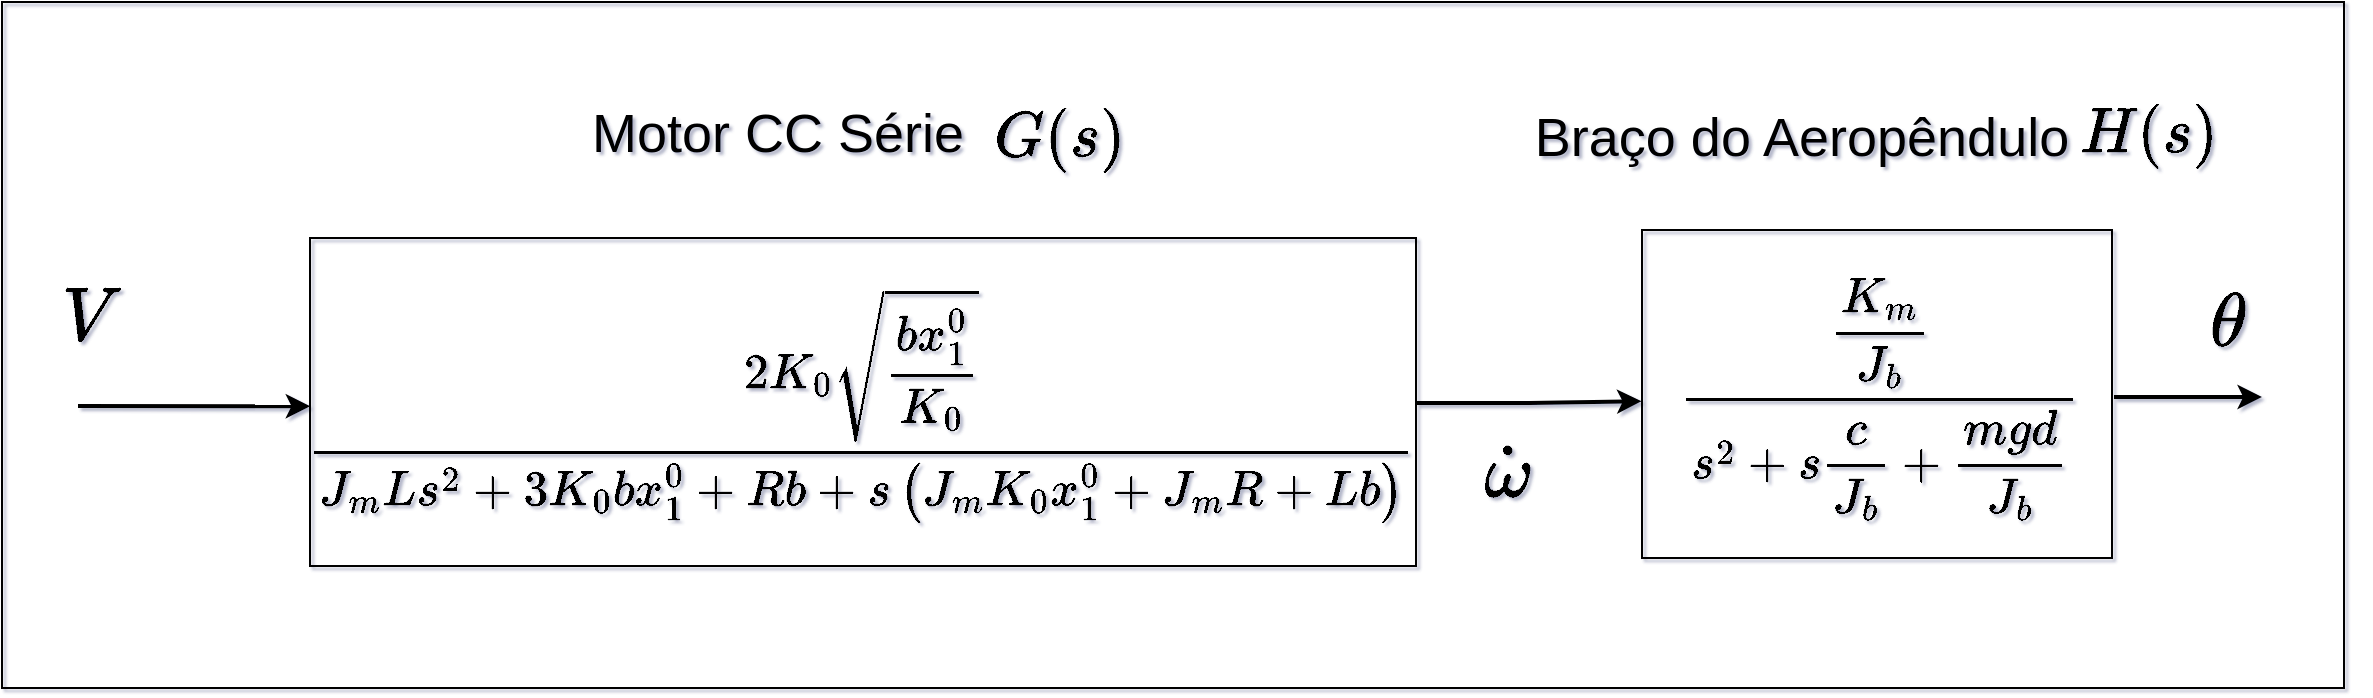 <mxfile version="21.6.5" type="device">
  <diagram id="BB-P8LQBv9p690ByxCHv" name="Página-1">
    <mxGraphModel dx="1760" dy="1098" grid="1" gridSize="1" guides="0" tooltips="1" connect="1" arrows="1" fold="1" page="1" pageScale="1" pageWidth="1400" pageHeight="850" background="none" math="1" shadow="1">
      <root>
        <mxCell id="0" />
        <mxCell id="1" parent="0" />
        <mxCell id="0LmL37Ir94_41o80-0yw-11" value="\(V\)" style="text;html=1;align=center;verticalAlign=middle;resizable=0;points=[];autosize=1;strokeColor=none;fillColor=none;fontSize=32;shadow=0;" parent="1" vertex="1">
          <mxGeometry x="94" y="387" width="79" height="51" as="geometry" />
        </mxCell>
        <mxCell id="0LmL37Ir94_41o80-0yw-32" value="\(\theta\)" style="text;html=1;align=center;verticalAlign=middle;resizable=0;points=[];autosize=1;strokeColor=none;fillColor=none;fontSize=32;shadow=0;" parent="1" vertex="1">
          <mxGeometry x="1133" y="390" width="138" height="51" as="geometry" />
        </mxCell>
        <mxCell id="A-deuu8fjJRP9eRivGjl-18" value="" style="verticalLabelPosition=bottom;verticalAlign=top;html=1;shape=mxgraph.basic.rect;fillColor2=none;strokeWidth=1;size=20;indent=5;fillColor=none;gradientColor=#BFBFBF;gradientDirection=east;" parent="1" vertex="1">
          <mxGeometry x="244" y="373" width="553" height="164" as="geometry" />
        </mxCell>
        <mxCell id="A-deuu8fjJRP9eRivGjl-20" value="Motor CC Série" style="text;html=1;strokeColor=none;fillColor=none;align=center;verticalAlign=middle;whiteSpace=wrap;rounded=0;fontSize=27;" parent="1" vertex="1">
          <mxGeometry x="314" y="300" width="328" height="42" as="geometry" />
        </mxCell>
        <mxCell id="A-deuu8fjJRP9eRivGjl-32" style="edgeStyle=orthogonalEdgeStyle;rounded=0;orthogonalLoop=1;jettySize=auto;html=1;entryX=-0.001;entryY=0.522;entryDx=0;entryDy=0;entryPerimeter=0;strokeWidth=2;" parent="1" source="A-deuu8fjJRP9eRivGjl-22" target="A-deuu8fjJRP9eRivGjl-25" edge="1">
          <mxGeometry relative="1" as="geometry" />
        </mxCell>
        <mxCell id="A-deuu8fjJRP9eRivGjl-22" value="\(\dfrac{2 K_{0} \sqrt{\dfrac{b x^{0}_{1}}{K_{0}}}}{J_m L s^{2} + 3 K_{0} b x^{0}_{1} + R b + s \left(J_m K_{0} x^{0}_{1} + J_m R + L b\right)}\)" style="text;html=1;strokeColor=none;fillColor=none;align=center;verticalAlign=middle;whiteSpace=wrap;rounded=0;fontSize=21;" parent="1" vertex="1">
          <mxGeometry x="243" y="389" width="554" height="133" as="geometry" />
        </mxCell>
        <mxCell id="A-deuu8fjJRP9eRivGjl-23" value="\(G(s)\)" style="text;html=1;align=center;verticalAlign=middle;resizable=0;points=[];autosize=1;strokeColor=none;fillColor=none;fontSize=27;shadow=0;" parent="1" vertex="1">
          <mxGeometry x="566" y="300" width="104" height="45" as="geometry" />
        </mxCell>
        <mxCell id="A-deuu8fjJRP9eRivGjl-25" value="" style="verticalLabelPosition=bottom;verticalAlign=top;html=1;shape=mxgraph.basic.rect;fillColor2=none;strokeWidth=1;size=20;indent=5;fillColor=none;gradientColor=#BFBFBF;gradientDirection=east;" parent="1" vertex="1">
          <mxGeometry x="910" y="369" width="235" height="164" as="geometry" />
        </mxCell>
        <mxCell id="A-deuu8fjJRP9eRivGjl-36" style="edgeStyle=orthogonalEdgeStyle;rounded=0;orthogonalLoop=1;jettySize=auto;html=1;strokeWidth=2;" parent="1" source="A-deuu8fjJRP9eRivGjl-26" edge="1">
          <mxGeometry relative="1" as="geometry">
            <mxPoint x="1220" y="452.5" as="targetPoint" />
          </mxGeometry>
        </mxCell>
        <mxCell id="A-deuu8fjJRP9eRivGjl-26" value="\(\dfrac{\dfrac{K_m}{J_b}}{s^2 + s\dfrac{c}{J_b} +\dfrac{mgd}{J_b}}\)" style="text;html=1;strokeColor=none;fillColor=none;align=center;verticalAlign=middle;whiteSpace=wrap;rounded=0;fontSize=21;" parent="1" vertex="1">
          <mxGeometry x="912" y="386" width="234" height="133" as="geometry" />
        </mxCell>
        <mxCell id="A-deuu8fjJRP9eRivGjl-27" value="Braço do Aeropêndulo" style="text;html=1;strokeColor=none;fillColor=none;align=center;verticalAlign=middle;whiteSpace=wrap;rounded=0;fontSize=27;" parent="1" vertex="1">
          <mxGeometry x="767" y="285" width="446" height="76" as="geometry" />
        </mxCell>
        <mxCell id="A-deuu8fjJRP9eRivGjl-28" value="\(H(s)\)" style="text;html=1;align=center;verticalAlign=middle;resizable=0;points=[];autosize=1;strokeColor=none;fillColor=none;fontSize=27;shadow=0;" parent="1" vertex="1">
          <mxGeometry x="1111" y="298" width="103" height="45" as="geometry" />
        </mxCell>
        <mxCell id="A-deuu8fjJRP9eRivGjl-30" value="\(\dot{\omega}\)" style="text;html=1;align=center;verticalAlign=middle;resizable=0;points=[];autosize=1;strokeColor=none;fillColor=none;fontSize=32;shadow=0;" parent="1" vertex="1">
          <mxGeometry x="722" y="465" width="240" height="51" as="geometry" />
        </mxCell>
        <mxCell id="A-deuu8fjJRP9eRivGjl-37" value="" style="endArrow=classic;html=1;rounded=0;entryX=0.002;entryY=0.512;entryDx=0;entryDy=0;entryPerimeter=0;strokeWidth=2;" parent="1" target="A-deuu8fjJRP9eRivGjl-22" edge="1">
          <mxGeometry width="50" height="50" relative="1" as="geometry">
            <mxPoint x="128" y="457" as="sourcePoint" />
            <mxPoint x="175" y="447" as="targetPoint" />
          </mxGeometry>
        </mxCell>
        <mxCell id="A-deuu8fjJRP9eRivGjl-38" value="" style="rounded=0;whiteSpace=wrap;html=1;fillColor=none;" parent="1" vertex="1">
          <mxGeometry x="90" y="255" width="1171" height="343" as="geometry" />
        </mxCell>
      </root>
    </mxGraphModel>
  </diagram>
</mxfile>
